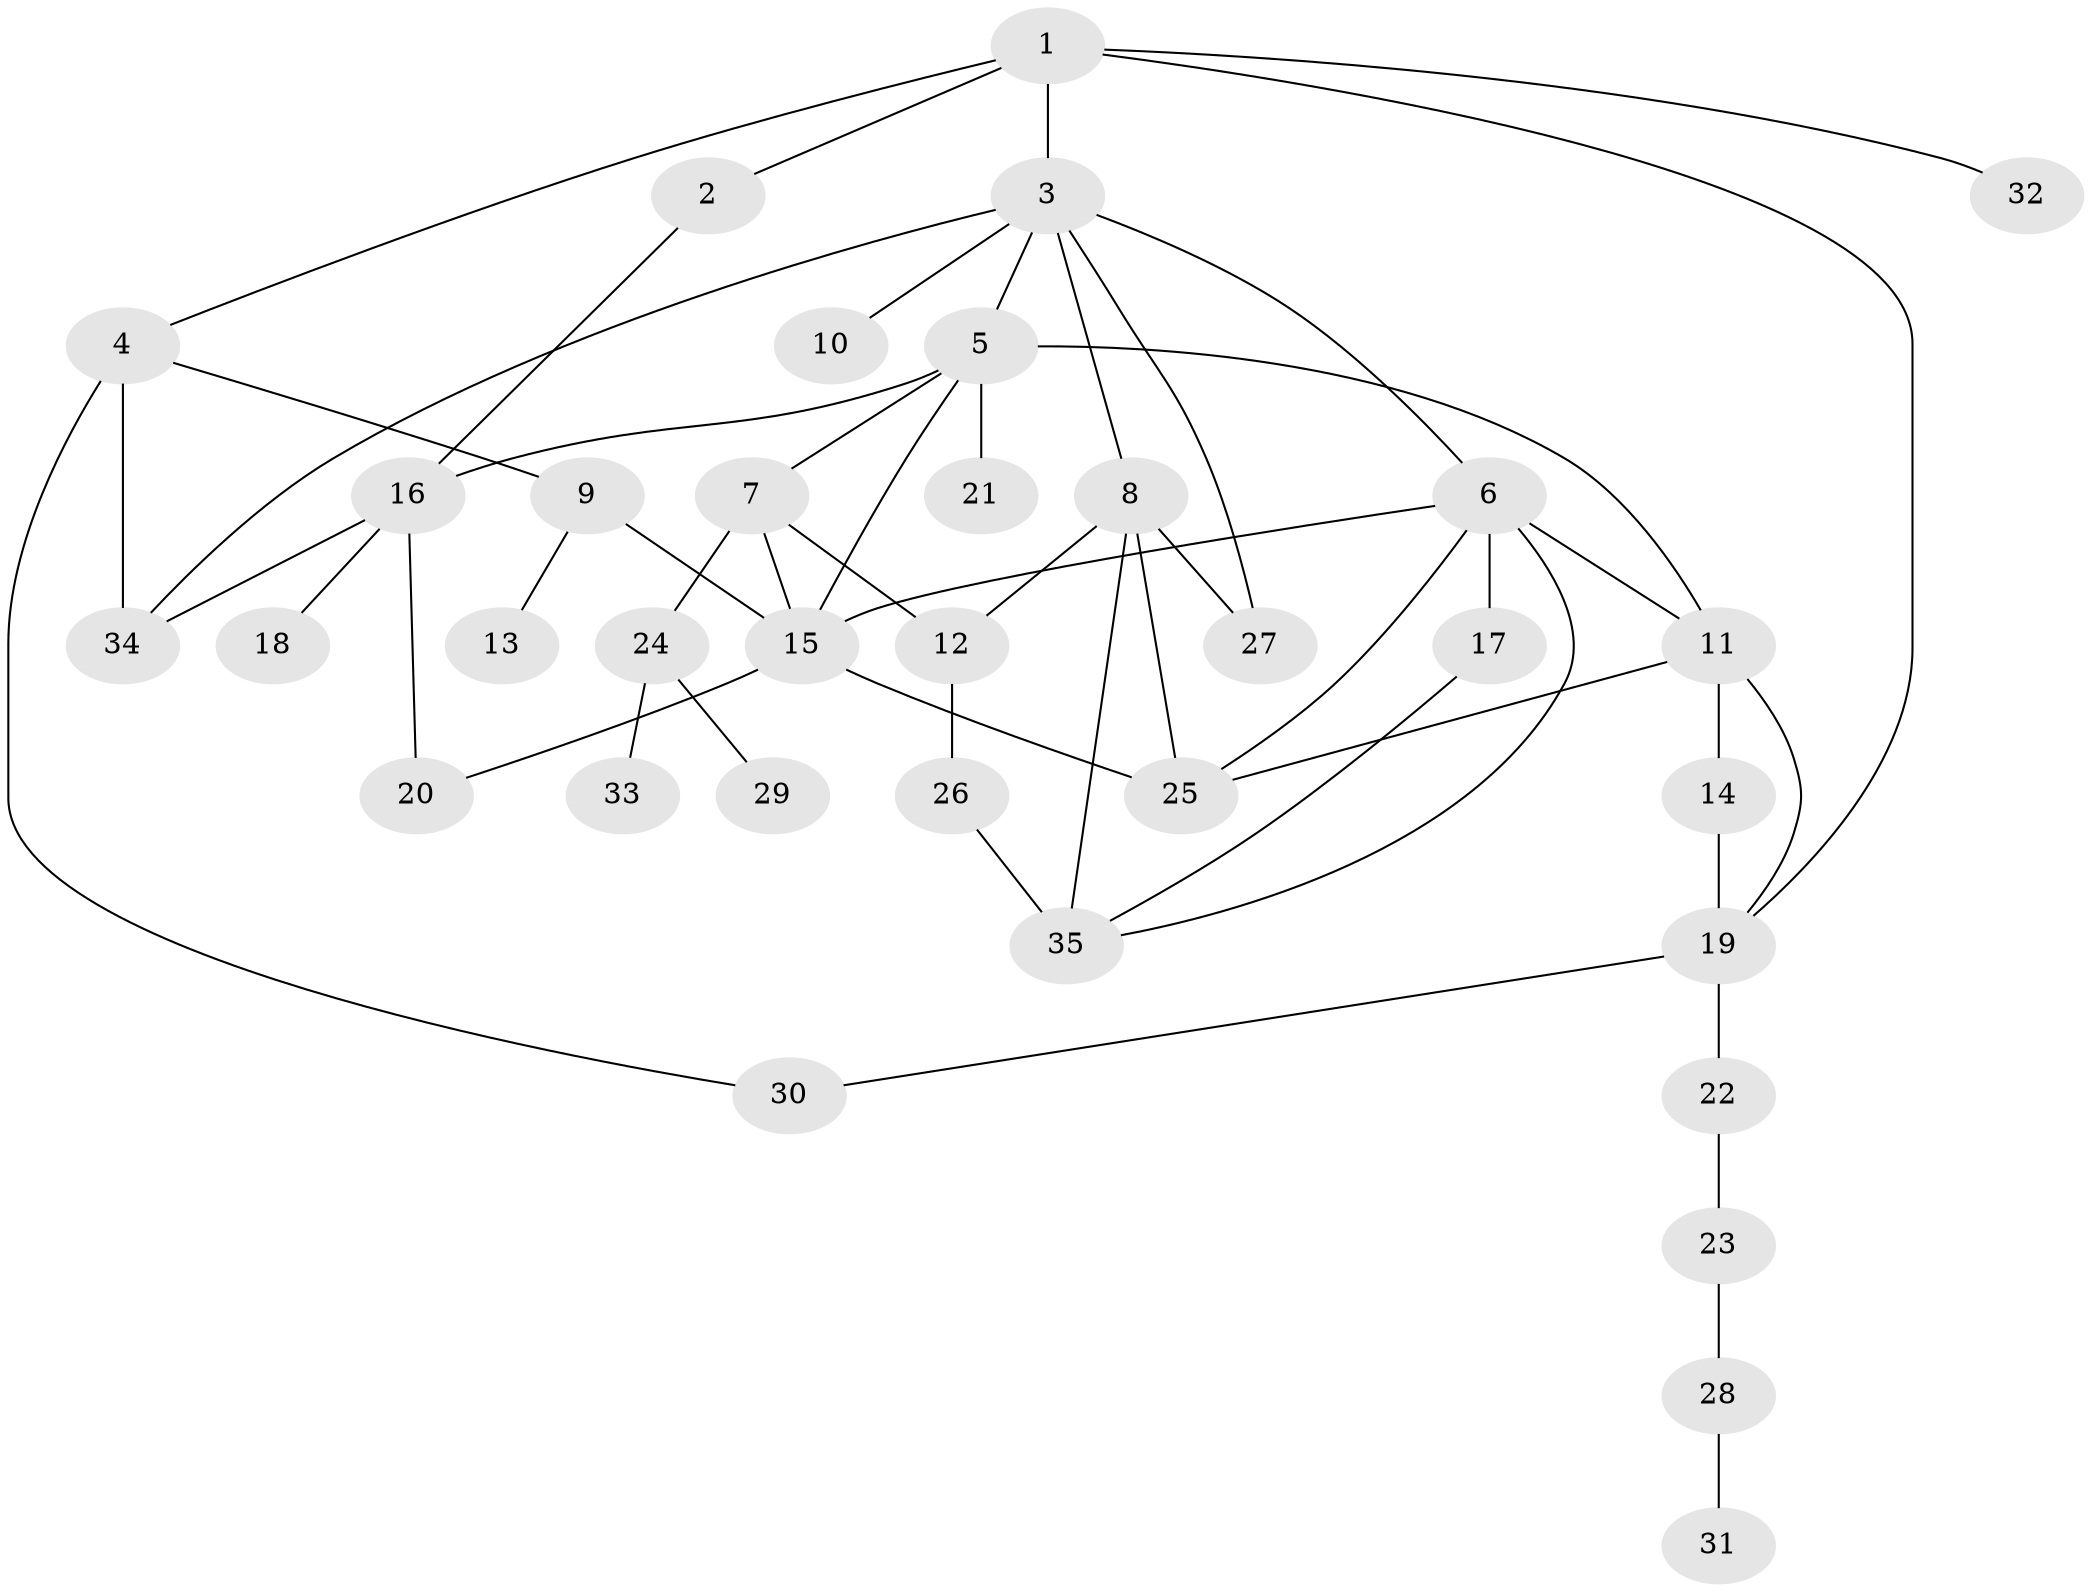 // original degree distribution, {6: 0.04285714285714286, 3: 0.21428571428571427, 5: 0.07142857142857142, 4: 0.1, 7: 0.02857142857142857, 2: 0.22857142857142856, 1: 0.3142857142857143}
// Generated by graph-tools (version 1.1) at 2025/34/03/09/25 02:34:06]
// undirected, 35 vertices, 53 edges
graph export_dot {
graph [start="1"]
  node [color=gray90,style=filled];
  1;
  2;
  3;
  4;
  5;
  6;
  7;
  8;
  9;
  10;
  11;
  12;
  13;
  14;
  15;
  16;
  17;
  18;
  19;
  20;
  21;
  22;
  23;
  24;
  25;
  26;
  27;
  28;
  29;
  30;
  31;
  32;
  33;
  34;
  35;
  1 -- 2 [weight=1.0];
  1 -- 3 [weight=1.0];
  1 -- 4 [weight=1.0];
  1 -- 19 [weight=1.0];
  1 -- 32 [weight=1.0];
  2 -- 16 [weight=1.0];
  3 -- 5 [weight=1.0];
  3 -- 6 [weight=1.0];
  3 -- 8 [weight=1.0];
  3 -- 10 [weight=1.0];
  3 -- 27 [weight=1.0];
  3 -- 34 [weight=1.0];
  4 -- 9 [weight=1.0];
  4 -- 30 [weight=1.0];
  4 -- 34 [weight=1.0];
  5 -- 7 [weight=1.0];
  5 -- 11 [weight=1.0];
  5 -- 15 [weight=1.0];
  5 -- 16 [weight=1.0];
  5 -- 21 [weight=1.0];
  6 -- 11 [weight=1.0];
  6 -- 15 [weight=1.0];
  6 -- 17 [weight=2.0];
  6 -- 25 [weight=1.0];
  6 -- 35 [weight=1.0];
  7 -- 12 [weight=1.0];
  7 -- 15 [weight=1.0];
  7 -- 24 [weight=1.0];
  8 -- 12 [weight=1.0];
  8 -- 25 [weight=1.0];
  8 -- 27 [weight=1.0];
  8 -- 35 [weight=2.0];
  9 -- 13 [weight=1.0];
  9 -- 15 [weight=2.0];
  11 -- 14 [weight=2.0];
  11 -- 19 [weight=1.0];
  11 -- 25 [weight=1.0];
  12 -- 26 [weight=1.0];
  14 -- 19 [weight=2.0];
  15 -- 20 [weight=1.0];
  15 -- 25 [weight=3.0];
  16 -- 18 [weight=1.0];
  16 -- 20 [weight=1.0];
  16 -- 34 [weight=1.0];
  17 -- 35 [weight=1.0];
  19 -- 22 [weight=1.0];
  19 -- 30 [weight=1.0];
  22 -- 23 [weight=1.0];
  23 -- 28 [weight=1.0];
  24 -- 29 [weight=1.0];
  24 -- 33 [weight=1.0];
  26 -- 35 [weight=1.0];
  28 -- 31 [weight=1.0];
}
